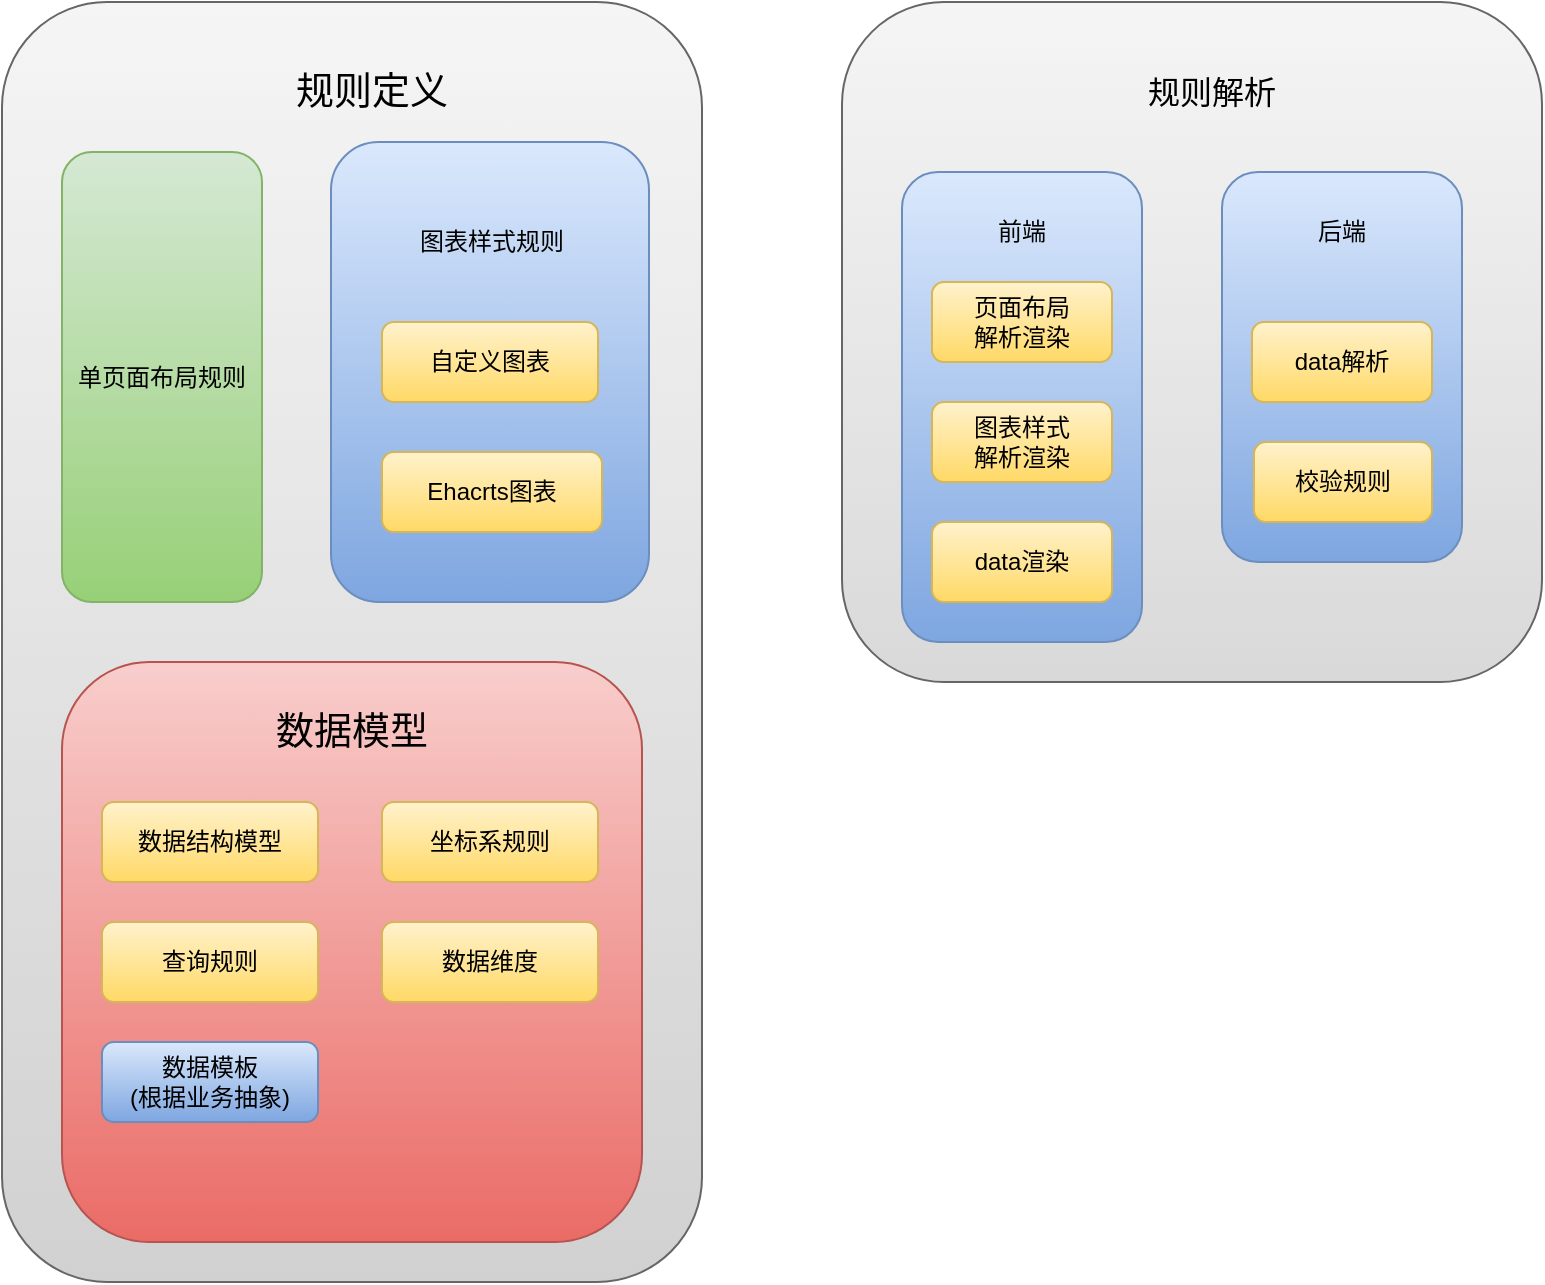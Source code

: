 <mxfile version="24.2.5" type="github">
  <diagram name="第 1 页" id="-L-03HqwPkek8fqetsIw">
    <mxGraphModel dx="1539" dy="941" grid="1" gridSize="10" guides="1" tooltips="1" connect="1" arrows="1" fold="1" page="1" pageScale="1" pageWidth="827" pageHeight="1169" math="0" shadow="0">
      <root>
        <mxCell id="0" />
        <mxCell id="1" parent="0" />
        <mxCell id="zC1Qj4MiZn7i1i-5uJiU-8" value="" style="rounded=1;whiteSpace=wrap;html=1;fillColor=#f5f5f5;strokeColor=#666666;movable=1;resizable=1;rotatable=1;deletable=1;editable=1;locked=0;connectable=1;gradientColor=#D1D1D1;" parent="1" vertex="1">
          <mxGeometry x="280" y="270" width="350" height="640" as="geometry" />
        </mxCell>
        <mxCell id="zC1Qj4MiZn7i1i-5uJiU-1" value="单页面布局规则" style="rounded=1;whiteSpace=wrap;html=1;fillColor=#d5e8d4;strokeColor=#82b366;movable=1;resizable=1;rotatable=1;deletable=1;editable=1;locked=0;connectable=1;gradientColor=#97d077;" parent="1" vertex="1">
          <mxGeometry x="310" y="345" width="100" height="225" as="geometry" />
        </mxCell>
        <mxCell id="zC1Qj4MiZn7i1i-5uJiU-2" value="" style="rounded=1;whiteSpace=wrap;html=1;fillColor=#dae8fc;strokeColor=#6c8ebf;movable=1;resizable=1;rotatable=1;deletable=1;editable=1;locked=0;connectable=1;gradientColor=#7ea6e0;" parent="1" vertex="1">
          <mxGeometry x="444.5" y="340" width="159" height="230" as="geometry" />
        </mxCell>
        <mxCell id="zC1Qj4MiZn7i1i-5uJiU-3" value="" style="rounded=1;whiteSpace=wrap;html=1;fillColor=#f8cecc;strokeColor=#b85450;movable=1;resizable=1;rotatable=1;deletable=1;editable=1;locked=0;connectable=1;gradientColor=#ea6b66;" parent="1" vertex="1">
          <mxGeometry x="310" y="600" width="290" height="290" as="geometry" />
        </mxCell>
        <mxCell id="zC1Qj4MiZn7i1i-5uJiU-4" value="自定义图表" style="rounded=1;whiteSpace=wrap;html=1;fillColor=#fff2cc;strokeColor=#d6b656;movable=1;resizable=1;rotatable=1;deletable=1;editable=1;locked=0;connectable=1;gradientColor=#ffd966;" parent="1" vertex="1">
          <mxGeometry x="470" y="430" width="108" height="40" as="geometry" />
        </mxCell>
        <mxCell id="zC1Qj4MiZn7i1i-5uJiU-5" value="Ehacrts图表" style="rounded=1;whiteSpace=wrap;html=1;fillColor=#fff2cc;strokeColor=#d6b656;movable=1;resizable=1;rotatable=1;deletable=1;editable=1;locked=0;connectable=1;gradientColor=#ffd966;" parent="1" vertex="1">
          <mxGeometry x="470" y="495" width="110" height="40" as="geometry" />
        </mxCell>
        <mxCell id="zC1Qj4MiZn7i1i-5uJiU-6" value="图表样式规则" style="text;html=1;align=center;verticalAlign=middle;whiteSpace=wrap;rounded=0;movable=1;resizable=1;rotatable=1;deletable=1;editable=1;locked=0;connectable=1;" parent="1" vertex="1">
          <mxGeometry x="480" y="360" width="90" height="60" as="geometry" />
        </mxCell>
        <mxCell id="zC1Qj4MiZn7i1i-5uJiU-9" value="&lt;font style=&quot;font-size: 19px;&quot;&gt;规则定义&lt;/font&gt;" style="text;html=1;align=center;verticalAlign=middle;whiteSpace=wrap;rounded=0;movable=0;resizable=0;rotatable=0;deletable=0;editable=0;locked=1;connectable=0;" parent="1" vertex="1">
          <mxGeometry x="410" y="300" width="110" height="30" as="geometry" />
        </mxCell>
        <mxCell id="zC1Qj4MiZn7i1i-5uJiU-10" value="" style="rounded=1;whiteSpace=wrap;html=1;movable=1;resizable=1;rotatable=1;deletable=1;editable=1;locked=0;connectable=1;fillColor=#f5f5f5;gradientColor=#D9D9D9;strokeColor=#666666;" parent="1" vertex="1">
          <mxGeometry x="700" y="270" width="350" height="340" as="geometry" />
        </mxCell>
        <mxCell id="zC1Qj4MiZn7i1i-5uJiU-11" value="&lt;font style=&quot;font-size: 16px;&quot;&gt;规则解析&lt;/font&gt;" style="text;html=1;align=center;verticalAlign=middle;whiteSpace=wrap;rounded=0;" parent="1" vertex="1">
          <mxGeometry x="820" y="290" width="130" height="50" as="geometry" />
        </mxCell>
        <mxCell id="zC1Qj4MiZn7i1i-5uJiU-12" value="" style="rounded=1;whiteSpace=wrap;html=1;fillColor=#dae8fc;strokeColor=#6c8ebf;gradientColor=#7ea6e0;" parent="1" vertex="1">
          <mxGeometry x="730" y="355" width="120" height="235" as="geometry" />
        </mxCell>
        <mxCell id="zC1Qj4MiZn7i1i-5uJiU-13" value="" style="rounded=1;whiteSpace=wrap;html=1;fillColor=#dae8fc;strokeColor=#6c8ebf;gradientColor=#7ea6e0;" parent="1" vertex="1">
          <mxGeometry x="890" y="355" width="120" height="195" as="geometry" />
        </mxCell>
        <mxCell id="zC1Qj4MiZn7i1i-5uJiU-14" value="前端" style="text;html=1;align=center;verticalAlign=middle;whiteSpace=wrap;rounded=0;" parent="1" vertex="1">
          <mxGeometry x="760" y="370" width="60" height="30" as="geometry" />
        </mxCell>
        <mxCell id="zC1Qj4MiZn7i1i-5uJiU-15" value="后端" style="text;html=1;align=center;verticalAlign=middle;whiteSpace=wrap;rounded=0;" parent="1" vertex="1">
          <mxGeometry x="920" y="370" width="60" height="30" as="geometry" />
        </mxCell>
        <mxCell id="zC1Qj4MiZn7i1i-5uJiU-16" value="图表样式&lt;div&gt;解析&lt;span style=&quot;background-color: initial;&quot;&gt;渲染&lt;/span&gt;&lt;/div&gt;" style="rounded=1;whiteSpace=wrap;html=1;fillColor=#fff2cc;strokeColor=#d6b656;gradientColor=#ffd966;" parent="1" vertex="1">
          <mxGeometry x="745" y="470" width="90" height="40" as="geometry" />
        </mxCell>
        <mxCell id="zC1Qj4MiZn7i1i-5uJiU-17" value="页面布局&lt;div&gt;解析&lt;span style=&quot;background-color: initial;&quot;&gt;渲染&lt;/span&gt;&lt;/div&gt;" style="rounded=1;whiteSpace=wrap;html=1;fillColor=#fff2cc;strokeColor=#d6b656;gradientColor=#ffd966;" parent="1" vertex="1">
          <mxGeometry x="745" y="410" width="90" height="40" as="geometry" />
        </mxCell>
        <mxCell id="zC1Qj4MiZn7i1i-5uJiU-18" value="data解析" style="rounded=1;whiteSpace=wrap;html=1;fillColor=#fff2cc;strokeColor=#d6b656;gradientColor=#ffd966;" parent="1" vertex="1">
          <mxGeometry x="905" y="430" width="90" height="40" as="geometry" />
        </mxCell>
        <mxCell id="ho2A-S5qtE6ZudqlxCMA-12" value="&lt;font style=&quot;font-size: 19px;&quot;&gt;数据模型&lt;/font&gt;" style="text;html=1;align=center;verticalAlign=middle;whiteSpace=wrap;rounded=0;movable=1;resizable=1;rotatable=1;deletable=1;editable=1;locked=0;connectable=1;" vertex="1" parent="1">
          <mxGeometry x="400" y="620" width="110" height="30" as="geometry" />
        </mxCell>
        <mxCell id="ho2A-S5qtE6ZudqlxCMA-13" value="数&lt;span style=&quot;color: rgba(0, 0, 0, 0); font-family: monospace; font-size: 0px; text-align: start; text-wrap: nowrap;&quot;&gt;%3CmxGraphModel%3E%3Croot%3E%3CmxCell%20id%3D%220%22%2F%3E%3CmxCell%20id%3D%221%22%20parent%3D%220%22%2F%3E%3CmxCell%20id%3D%222%22%20value%3D%22%E8%87%AA%E5%AE%9A%E4%B9%89%E5%9B%BE%E8%A1%A8%22%20style%3D%22rounded%3D1%3BwhiteSpace%3Dwrap%3Bhtml%3D1%3BfillColor%3D%23fff2cc%3BstrokeColor%3D%23d6b656%3Bmovable%3D0%3Bresizable%3D0%3Brotatable%3D0%3Bdeletable%3D0%3Beditable%3D0%3Blocked%3D1%3Bconnectable%3D0%3B%22%20vertex%3D%221%22%20parent%3D%221%22%3E%3CmxGeometry%20x%3D%22470%22%20y%3D%22430%22%20width%3D%22108%22%20height%3D%2240%22%20as%3D%22geometry%22%2F%3E%3C%2FmxCell%3E%3C%2Froot%3E%3C%2FmxGraphModel%3E&lt;/span&gt;据结构模型" style="rounded=1;whiteSpace=wrap;html=1;fillColor=#fff2cc;strokeColor=#d6b656;movable=1;resizable=1;rotatable=1;deletable=1;editable=1;locked=0;connectable=1;gradientColor=#ffd966;" vertex="1" parent="1">
          <mxGeometry x="330" y="670" width="108" height="40" as="geometry" />
        </mxCell>
        <mxCell id="ho2A-S5qtE6ZudqlxCMA-14" value="数据模板&lt;div&gt;(根据业务抽象)&lt;/div&gt;" style="rounded=1;whiteSpace=wrap;html=1;fillColor=#dae8fc;strokeColor=#6c8ebf;movable=1;resizable=1;rotatable=1;deletable=1;editable=1;locked=0;connectable=1;gradientColor=#7ea6e0;" vertex="1" parent="1">
          <mxGeometry x="330" y="790" width="108" height="40" as="geometry" />
        </mxCell>
        <mxCell id="ho2A-S5qtE6ZudqlxCMA-15" value="查询规则" style="rounded=1;whiteSpace=wrap;html=1;fillColor=#fff2cc;strokeColor=#d6b656;movable=1;resizable=1;rotatable=1;deletable=1;editable=1;locked=0;connectable=1;gradientColor=#ffd966;" vertex="1" parent="1">
          <mxGeometry x="330" y="730" width="108" height="40" as="geometry" />
        </mxCell>
        <mxCell id="ho2A-S5qtE6ZudqlxCMA-16" value="数据维度" style="rounded=1;whiteSpace=wrap;html=1;fillColor=#fff2cc;strokeColor=#d6b656;movable=1;resizable=1;rotatable=1;deletable=1;editable=1;locked=0;connectable=1;gradientColor=#ffd966;" vertex="1" parent="1">
          <mxGeometry x="470" y="730" width="108" height="40" as="geometry" />
        </mxCell>
        <mxCell id="ho2A-S5qtE6ZudqlxCMA-17" value="坐标系规则" style="rounded=1;whiteSpace=wrap;html=1;fillColor=#fff2cc;strokeColor=#d6b656;movable=1;resizable=1;rotatable=1;deletable=1;editable=1;locked=0;connectable=1;gradientColor=#ffd966;" vertex="1" parent="1">
          <mxGeometry x="470" y="670" width="108" height="40" as="geometry" />
        </mxCell>
        <mxCell id="ho2A-S5qtE6ZudqlxCMA-18" value="校验规则" style="rounded=1;whiteSpace=wrap;html=1;fillColor=#fff2cc;strokeColor=#d6b656;movable=1;resizable=1;rotatable=1;deletable=1;editable=1;locked=0;connectable=1;gradientColor=#ffd966;" vertex="1" parent="1">
          <mxGeometry x="906" y="490" width="89" height="40" as="geometry" />
        </mxCell>
        <mxCell id="ho2A-S5qtE6ZudqlxCMA-19" value="data渲染" style="rounded=1;whiteSpace=wrap;html=1;fillColor=#fff2cc;strokeColor=#d6b656;gradientColor=#ffd966;" vertex="1" parent="1">
          <mxGeometry x="745" y="530" width="90" height="40" as="geometry" />
        </mxCell>
      </root>
    </mxGraphModel>
  </diagram>
</mxfile>
